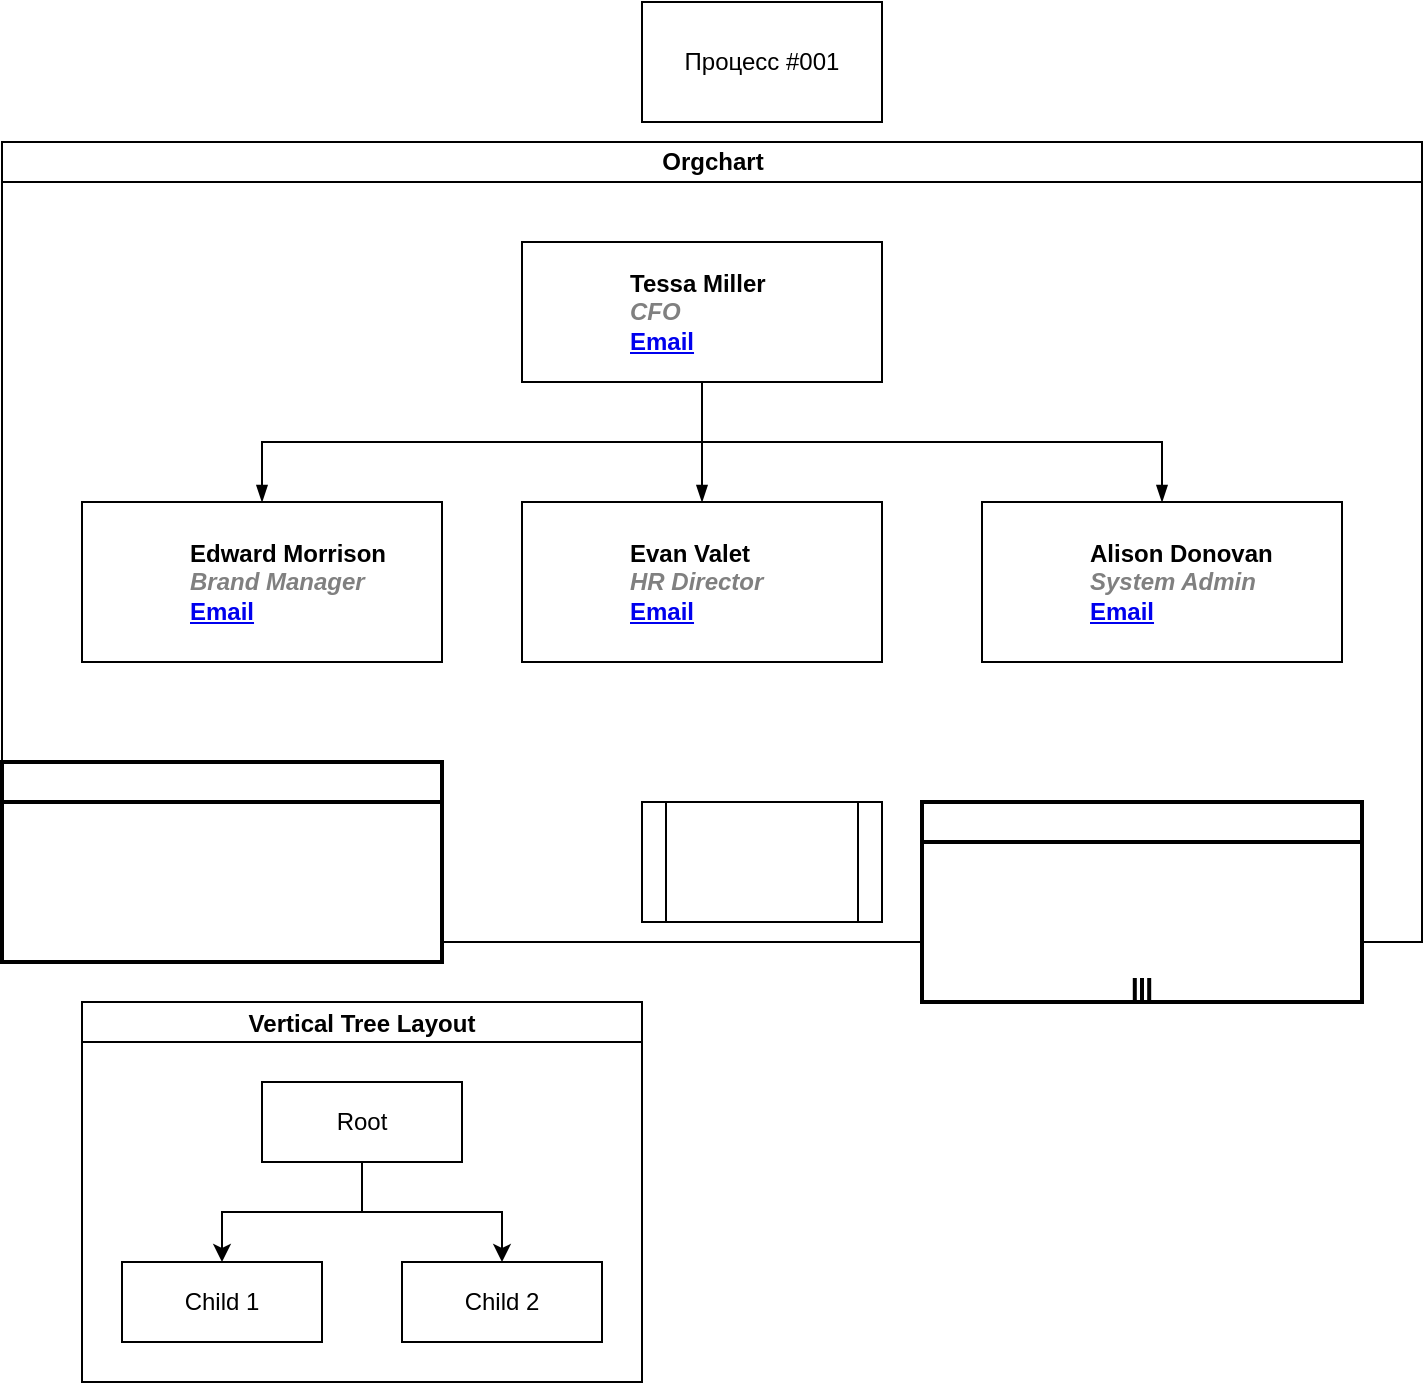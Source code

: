 <mxfile version="15.1.4" type="github">
  <diagram id="prtHgNgQTEPvFCAcTncT" name="Page-1">
    <mxGraphModel dx="720" dy="508" grid="1" gridSize="10" guides="1" tooltips="1" connect="1" arrows="1" fold="1" page="1" pageScale="1" pageWidth="827" pageHeight="1169" math="0" shadow="0">
      <root>
        <mxCell id="0" />
        <mxCell id="1" parent="0" />
        <mxCell id="dNxyNK7c78bLwvsdeMH5-11" value="Orgchart" style="swimlane;html=1;startSize=20;horizontal=1;containerType=tree;glass=0;" parent="1" vertex="1">
          <mxGeometry x="40" y="80" width="710" height="400" as="geometry">
            <mxRectangle x="40" y="80" width="80" height="20" as="alternateBounds" />
          </mxGeometry>
        </mxCell>
        <UserObject label="%name%&lt;br&gt;&lt;i style=&quot;color: gray&quot;&gt;%position%&lt;/i&gt;&lt;br&gt;&lt;a href=&quot;mailto:%email%&quot;&gt;Email&lt;/a&gt;" name="Tessa Miller" position="CFO" location="Office 1" email="me@example.com" placeholders="1" link="https://www.draw.io" id="dNxyNK7c78bLwvsdeMH5-12">
          <mxCell style="label;image=https://cdn3.iconfinder.com/data/icons/user-avatars-1/512/users-3-128.png;whiteSpace=wrap;html=1;rounded=0;glass=0;treeMoving=1;treeFolding=1;" parent="dNxyNK7c78bLwvsdeMH5-11" vertex="1">
            <mxGeometry x="260" y="50" width="180" height="70" as="geometry" />
          </mxCell>
        </UserObject>
        <mxCell id="dNxyNK7c78bLwvsdeMH5-13" value="" style="endArrow=blockThin;endFill=1;fontSize=11;edgeStyle=elbowEdgeStyle;elbow=vertical;rounded=0;" parent="dNxyNK7c78bLwvsdeMH5-11" source="dNxyNK7c78bLwvsdeMH5-12" target="dNxyNK7c78bLwvsdeMH5-14" edge="1">
          <mxGeometry relative="1" as="geometry" />
        </mxCell>
        <UserObject label="%name%&lt;br&gt;&lt;i style=&quot;color: gray&quot;&gt;%position%&lt;/i&gt;&lt;br&gt;&lt;a href=&quot;mailto:%email%&quot;&gt;Email&lt;/a&gt;" name="Edward Morrison" position="Brand Manager" location="Office 2" email="me@example.com" placeholders="1" link="https://www.draw.io" id="dNxyNK7c78bLwvsdeMH5-14">
          <mxCell style="label;image=https://cdn3.iconfinder.com/data/icons/user-avatars-1/512/users-10-3-128.png;whiteSpace=wrap;html=1;rounded=0;glass=0;treeFolding=1;treeMoving=1;" parent="dNxyNK7c78bLwvsdeMH5-11" vertex="1" collapsed="1">
            <mxGeometry x="40" y="180" width="180" height="80" as="geometry" />
          </mxCell>
        </UserObject>
        <mxCell id="dNxyNK7c78bLwvsdeMH5-15" value="" style="endArrow=blockThin;endFill=1;fontSize=11;edgeStyle=elbowEdgeStyle;elbow=vertical;rounded=0;" parent="dNxyNK7c78bLwvsdeMH5-11" source="dNxyNK7c78bLwvsdeMH5-12" target="dNxyNK7c78bLwvsdeMH5-16" edge="1">
          <mxGeometry relative="1" as="geometry" />
        </mxCell>
        <UserObject label="%name%&lt;br&gt;&lt;i style=&quot;color: gray&quot;&gt;%position%&lt;/i&gt;&lt;br&gt;&lt;a href=&quot;mailto:%email%&quot;&gt;Email&lt;/a&gt;" name="Evan Valet" position="HR Director" location="Office 4" email="me@example.com" placeholders="1" link="https://www.draw.io" id="dNxyNK7c78bLwvsdeMH5-16">
          <mxCell style="label;image=https://cdn3.iconfinder.com/data/icons/user-avatars-1/512/users-9-2-128.png;whiteSpace=wrap;html=1;rounded=0;glass=0;treeFolding=1;treeMoving=1;" parent="dNxyNK7c78bLwvsdeMH5-11" vertex="1">
            <mxGeometry x="260" y="180" width="180" height="80" as="geometry" />
          </mxCell>
        </UserObject>
        <mxCell id="dNxyNK7c78bLwvsdeMH5-17" value="" style="endArrow=blockThin;endFill=1;fontSize=11;edgeStyle=elbowEdgeStyle;elbow=vertical;rounded=0;" parent="dNxyNK7c78bLwvsdeMH5-11" source="dNxyNK7c78bLwvsdeMH5-12" target="dNxyNK7c78bLwvsdeMH5-18" edge="1">
          <mxGeometry relative="1" as="geometry" />
        </mxCell>
        <UserObject label="%name%&lt;br&gt;&lt;i style=&quot;color: gray&quot;&gt;%position%&lt;/i&gt;&lt;br&gt;&lt;a href=&quot;mailto:%email%&quot;&gt;Email&lt;/a&gt;" name="Alison Donovan" position="System Admin" location="Office 3" email="me@example.com" placeholders="1" link="https://www.draw.io" id="dNxyNK7c78bLwvsdeMH5-18">
          <mxCell style="label;image=https://cdn3.iconfinder.com/data/icons/user-avatars-1/512/users-2-128.png;whiteSpace=wrap;html=1;rounded=0;glass=0;" parent="dNxyNK7c78bLwvsdeMH5-11" vertex="1">
            <mxGeometry x="490" y="180" width="180" height="80" as="geometry" />
          </mxCell>
        </UserObject>
        <mxCell id="K3OFPqu3CEBO0eDE1UmY-1" value="Процесс #001" style="rounded=0;whiteSpace=wrap;html=1;whiteSpace=wrap;html=1;rounded=0;glass=0;treeFolding=1;treeMoving=1;" vertex="1" collapsed="1" parent="1">
          <mxGeometry x="360" y="10" width="120" height="60" as="geometry" />
        </mxCell>
        <mxCell id="K3OFPqu3CEBO0eDE1UmY-3" value="" style="shape=process;whiteSpace=wrap;html=1;backgroundOutline=1;" vertex="1" parent="1">
          <mxGeometry x="360" y="410" width="120" height="60" as="geometry" />
        </mxCell>
        <object label="" placeholders="1" Name="Учет лесов" Holder="Уполномоченный ФОИВ" Comment="Очень важный процесс и другая инфа" id="K3OFPqu3CEBO0eDE1UmY-4">
          <mxCell style="swimlane;html=1;startSize=20;fontStyle=0;collapsible=0;horizontal=1;swimlaneLine=1;strokeWidth=2;swimlaneFillColor=#ffffff;" vertex="1" parent="1">
            <mxGeometry x="40" y="390" width="220" height="100" as="geometry" />
          </mxCell>
        </object>
        <mxCell id="K3OFPqu3CEBO0eDE1UmY-5" value="" style="shape=mxgraph.bpmn.swimlane;html=1;startSize=20;horizontal=1;swimlaneLine=1;collapsible=0;fontStyle=0;strokeWidth=2;swimlaneFillColor=#ffffff;isCollection=1;" vertex="1" parent="1">
          <mxGeometry x="500" y="410" width="220" height="100" as="geometry" />
        </mxCell>
        <mxCell id="K3OFPqu3CEBO0eDE1UmY-7" value="Vertical Tree Layout" style="swimlane;startSize=20;horizontal=1;childLayout=treeLayout;horizontalTree=0;resizable=0;containerType=tree;" vertex="1" parent="1">
          <mxGeometry x="80" y="510" width="280" height="190" as="geometry" />
        </mxCell>
        <mxCell id="K3OFPqu3CEBO0eDE1UmY-8" value="Root" style="whiteSpace=wrap;html=1;" vertex="1" parent="K3OFPqu3CEBO0eDE1UmY-7">
          <mxGeometry x="90" y="40" width="100" height="40" as="geometry" />
        </mxCell>
        <mxCell id="K3OFPqu3CEBO0eDE1UmY-9" value="Child 1" style="whiteSpace=wrap;html=1;" vertex="1" parent="K3OFPqu3CEBO0eDE1UmY-7">
          <mxGeometry x="20" y="130" width="100" height="40" as="geometry" />
        </mxCell>
        <mxCell id="K3OFPqu3CEBO0eDE1UmY-10" value="" style="edgeStyle=elbowEdgeStyle;elbow=vertical;html=1;rounded=0;" edge="1" parent="K3OFPqu3CEBO0eDE1UmY-7" source="K3OFPqu3CEBO0eDE1UmY-8" target="K3OFPqu3CEBO0eDE1UmY-9">
          <mxGeometry relative="1" as="geometry" />
        </mxCell>
        <mxCell id="K3OFPqu3CEBO0eDE1UmY-11" value="Child 2" style="whiteSpace=wrap;html=1;" vertex="1" parent="K3OFPqu3CEBO0eDE1UmY-7">
          <mxGeometry x="160" y="130" width="100" height="40" as="geometry" />
        </mxCell>
        <mxCell id="K3OFPqu3CEBO0eDE1UmY-12" value="" style="edgeStyle=elbowEdgeStyle;elbow=vertical;html=1;rounded=0;" edge="1" parent="K3OFPqu3CEBO0eDE1UmY-7" source="K3OFPqu3CEBO0eDE1UmY-8" target="K3OFPqu3CEBO0eDE1UmY-11">
          <mxGeometry relative="1" as="geometry" />
        </mxCell>
      </root>
    </mxGraphModel>
  </diagram>
</mxfile>

